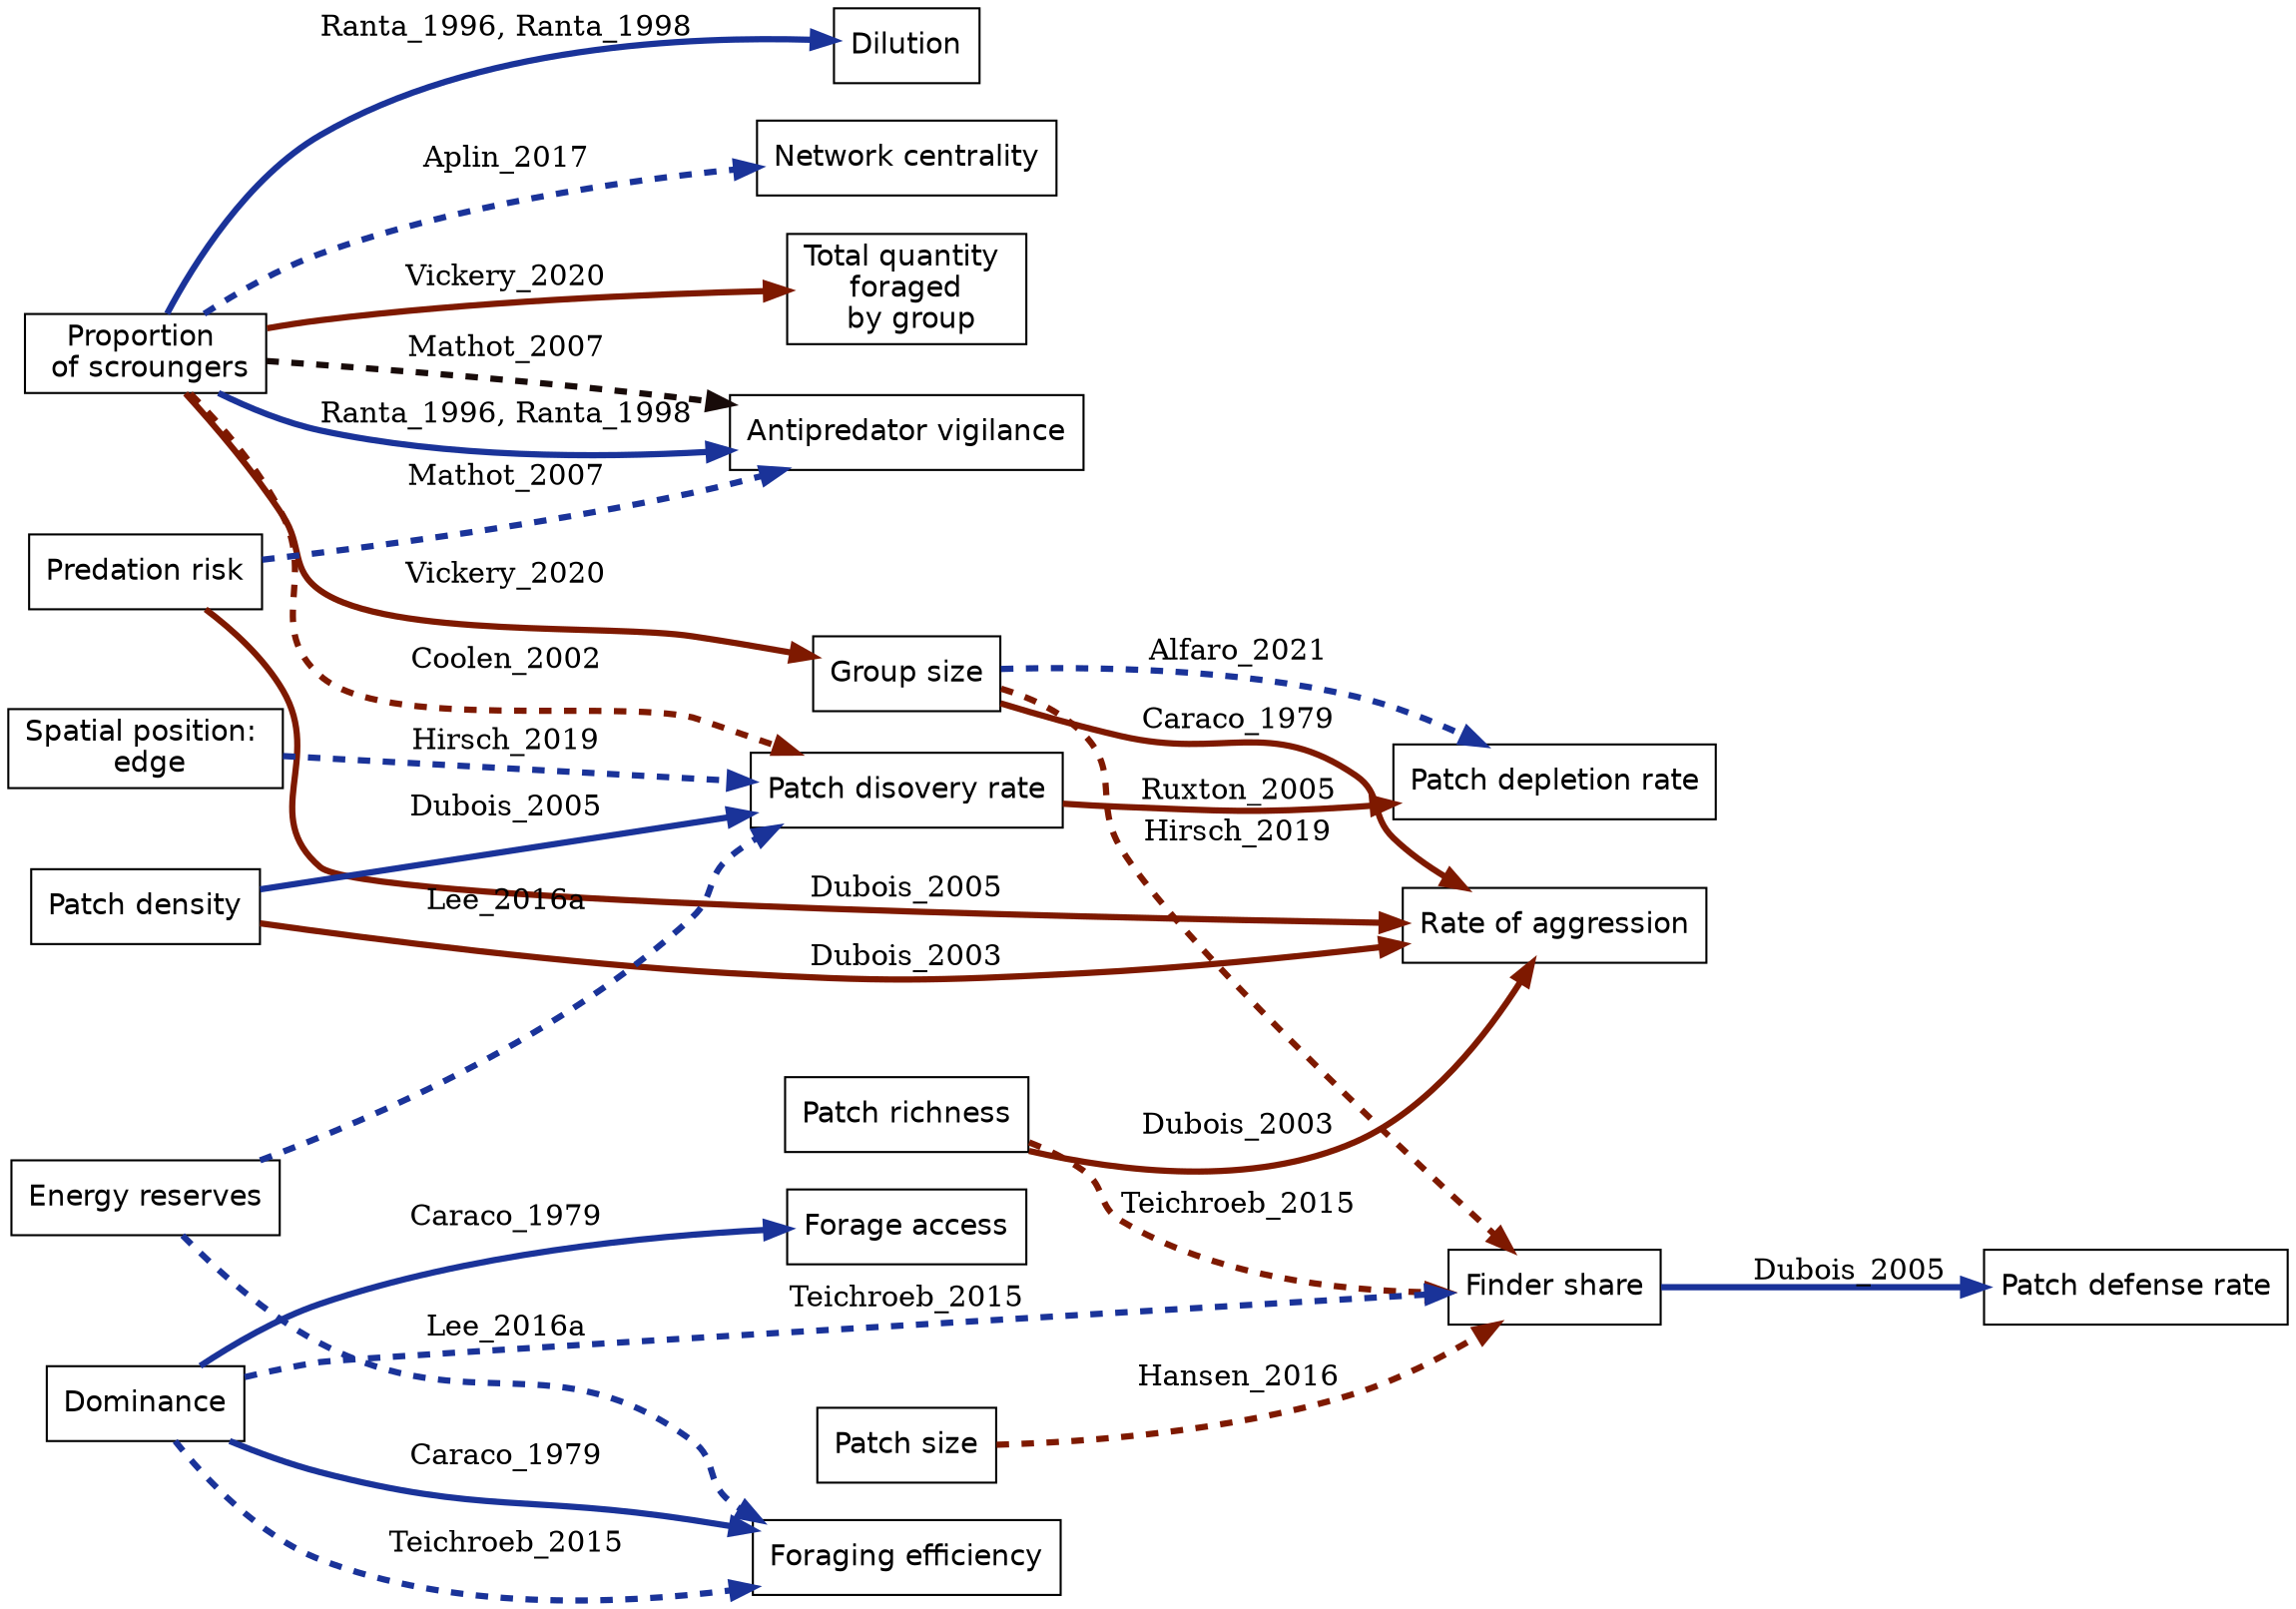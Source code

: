 digraph decision_tree {

  graph [fontsize = 12]
  rankdir = LR
	node [shape = box, fontname = Helvetica]
	edge [penwidth = 3]

	// Ranks ---------------------------------------------------
	{rank = same
		prop_scroung [label = "Proportion \n of scroungers"]
	}

	group_size [label = "Group size"]



	// Nodes ---------------------------------------------------

	rate_agg [label = "Rate of aggression"]
	//cost_cont [label = "Cost of contest"]

	pred_risk [label = "Predation risk"]
	vig [label = "Antipredator vigilance"]
	dilution [label = "Dilution"]

	find_share [label = "Finder share"]
	forag_eff [label = "Foraging efficiency"]
	forag_acc [label = "Forage access"]

	patch_discov [label = "Patch disovery rate"]
	patch_deplet [label = "Patch depletion rate"]

	net_cent [label = "Network centrality"]
	patch_defend [label = "Patch defense rate"]

	tot_food [label = "Total quantity \n foraged \n by group"]
	//soc_forag [label = "Social foraging"]
	//sol_forag [label = "Solitary foraging"]



	//patch_depart [label = "Patch departure time"]
	patch_dens [label = "Patch density"]
	patch_rich [label = "Patch richness"]
	//patch_dist [label = "Patch distribution"]
	patch_size [label = "Patch size"]

	//patch_exploit	[label = "Patch exploitation rate"]
	//patch_arrive [label = "Patch arrival time"]

	//resource_mono [label = "Resource monopolizability"]



	//info_asym [label = "Information asymmetry"]
	//info_sym [label = "Information symmetry"]

	//move_speed [label = "Movement speed"]
	// move_cost [label = "Movement cost"]

	//spatial_pos [label = "Spatial position"]
	//central_pos [label = "Central position \n in group"]
	edge_pos [label = "Spatial position: \n edge"]

	//learn [label = "Learning"]



	dominance [label = "Dominance"]
	//dominant [label = "Dominant"]
	//subord [label = "Subordinate"]

	//related [label = "Relatedness"]
	//soc_affil [label = "Social affiliation"]

	//tod [label = "Time of day"]
	energ_res [label = "Energy reserves"]

	//pop_growth_rate [label = 'Population growth rate']
	// interspecific_comp [label = "Interspecific competition"]
	//species_div [label = "Species diversity"]


	//join_dist [label = "Joining distance"]

	//sex [label = "Sex"]
	//male [label = "Males"]
	//female [label = "Females"]

	//age [label = "Age"]
	//adult [ label = "Adults"]
	//juv [label = "Juveniles"]


	//*/

	// Citations -----------------------------------------------
	/*
	1	Afshar_2014.md
	2	Afshar_2015.md
	3	Alfaro_2021.md
	4	Aplin_2017.md
	5	Barnard_1981.md
	6	Barta_1998.md
	7	Barta_2000.md
	8	Barta_2001.md
	9	Barta_2004.md
	10	Beauchamp_1997.md
	11	Beauchamp_2000a.md
	12	Belisle_1998.md
	13	Broom_2014.md
	14	Broom_2015.md
	15	Broom_2016.md
	16	Broom_2018.md
	17	Bugnyar_2002.md
	18	Caraco_1979.md
	19	Caraco_1989.md
	20	Caraco_1991.md
	21	Coolen_2002.md
	22	Coolen_2003.md
	23	Coolen_2007.md
	24	Danchin_2004.md
	25	Dubois_2003.md
	26	Dubois_2005.md
	27	Dubois_2007.md
	28	Dubois_2010.md
	29	Dubois_2020.md
	30	Flynn_2001.md
	31	Fretwell_and_Lucas_1969.md
	32	Giraldeau_1990.md
	33	Giraldeau_1999.md
	34	Ha_2003.md
	35	Hansen_2016.md
	36	Hirsch_2019.md
	37	Kane_2014.md
	38	King_2009.md
	39	Kok_2017.md
	40	Lee_2016.md
	41	Lee_2016a.md
	42	Lendvai_2004.md
	43	Mathot_2007.md
	44	Mathot_2010.md
	45	Morand-Ferron_2007.md
	46	Morand-Ferron_2011.md
	47	Ohtsuka_2009.md
	48	Ranta_1993.md
	49	Ranta_1993a.md
	50	Ranta_1996.md
	51	Ranta_1998.md
	52	Rita_1997.md
	53	Rita_1998.md
	54	Ruxton_2005.md
	55	Smith_1999.md
	56	Smolla_2015.md
	57	Teichroeb_2015.md
	58	Toyokawa_2017.md
	59	Vickery_1991.md
	60	Vickery_2020.md
	61	Werdenich_2002.md
	*/


  // Edges ---------------------------------------------------
  // beige - #f1a340
  // purple - #998ec3

  // type +, -, U, 0


  // Model ===================================================
	dominance -> forag_eff [label = "Caraco_1979", color = "#1A3399", style = "solid"]
	dominance -> forag_acc [label = "Caraco_1979", color = "#1A3399", style = "solid"]


	find_share -> patch_defend [label = "Dubois_2005", color = "#1A3399", style = "solid"]
	//find_share -> patch_depart [label = "Rita_1997", color = "#1A3399", style = "solid"]


	group_size -> rate_agg [label = "Caraco_1979", color = "#7E1900", style = "solid"]
	//group_size -> learn [label = "Smolla_2015", color = "#1A3399", style = "solid"]
	//group_size -> join_dist [label = "Ruxton_2005", color = "#7E1900", style = "solid"]


	//interf -> tot_food [label = "Beauchamp_1997", color = "#7E1900", style = "solid"]


	//move_speed -> join_dist [label = "Ruxton_2005", color = "#1A3399", style = "solid"]


	patch_dens -> rate_agg [label = "Dubois_2003", color = "#7E1900", style = "solid"]
	patch_dens -> patch_discov [label = "Dubois_2005", color = "#1A3399", style = "solid"]

	//patch_deplet -> join_dist [label = "Ruxton_2005", color = "#7E1900", style = "solid"]

	//patch_discov -> join_dist [label = "Ruxton_2005", color = "#1A3399", style = "solid"]
	patch_discov -> patch_deplet [label = "Ruxton_2005", color = "#7E1900", style = "solid"]


	patch_rich -> rate_agg [label = "Dubois_2003", color = "#7E1900", style = "solid"]


	pred_risk -> rate_agg [label = "Dubois_2005", color = "#7E1900", style = "solid"]






	// Group
	prop_scroung -> dilution [label = "Ranta_1996, Ranta_1998", color = "#1A3399", style = "solid"]
	prop_scroung -> vig [label = "Ranta_1996, Ranta_1998", color = "#1A3399", style = "solid"]
	prop_scroung -> tot_food [label = "Vickery_2020", color = "#7E1900", style = "solid"]
	prop_scroung -> group_size [label = "Vickery_2020", color = "#7E1900", style = "solid"]
	//prop_scroung -> pop_growth_rate [label = "Vickery_2020", color = "#7E1900", style = "solid"]
	//prop_scroung -> species_div [label = "Vickery_2020", color = "#1A3399", style = "solid"]


	//patch_discov -> n_producers Rita_1997

	// population bits

  // Empirical ===============================================
	dominance -> forag_eff [label = "Teichroeb_2015", color = "#1A3399", style = "dashed"]
	dominance -> find_share [label = "Teichroeb_2015", color = "#1A3399", style = "dashed"]

	prop_scroung -> net_cent [label = "Aplin_2017", color = "#1A3399", style = "dashed"]

	pred_risk -> vig [label = "Mathot_2007", color = "#1A3399", style = "dashed"]
	prop_scroung -> vig [label = "Mathot_2007", color = "#180B09", style = "dashed"]

	patch_size -> find_share [label = "Hansen_2016", color = "#7E1900", style = "dashed"]
	patch_rich -> find_share [label = "Teichroeb_2015", color = "#7E1900", style = "dashed"]
	group_size -> find_share [label = "Hirsch_2019", color = "#7E1900", style = "dashed"]

	energ_res -> patch_discov [label = "Lee_2016a", color = "#1A3399", style = "dashed"]
	energ_res -> forag_eff [label = "Lee_2016a", color = "#1A3399", style = "dashed"]

	edge_pos -> patch_discov [label = "Hirsch_2019", color = "#1A3399", style = "dashed"]

	group_size -> patch_deplet [label = "Alfaro_2021", color = "#1A3399", style = "dashed"]

	prop_scroung -> patch_discov [label = "Coolen_2002", color = "#7E1900", style = "dashed"]


}
